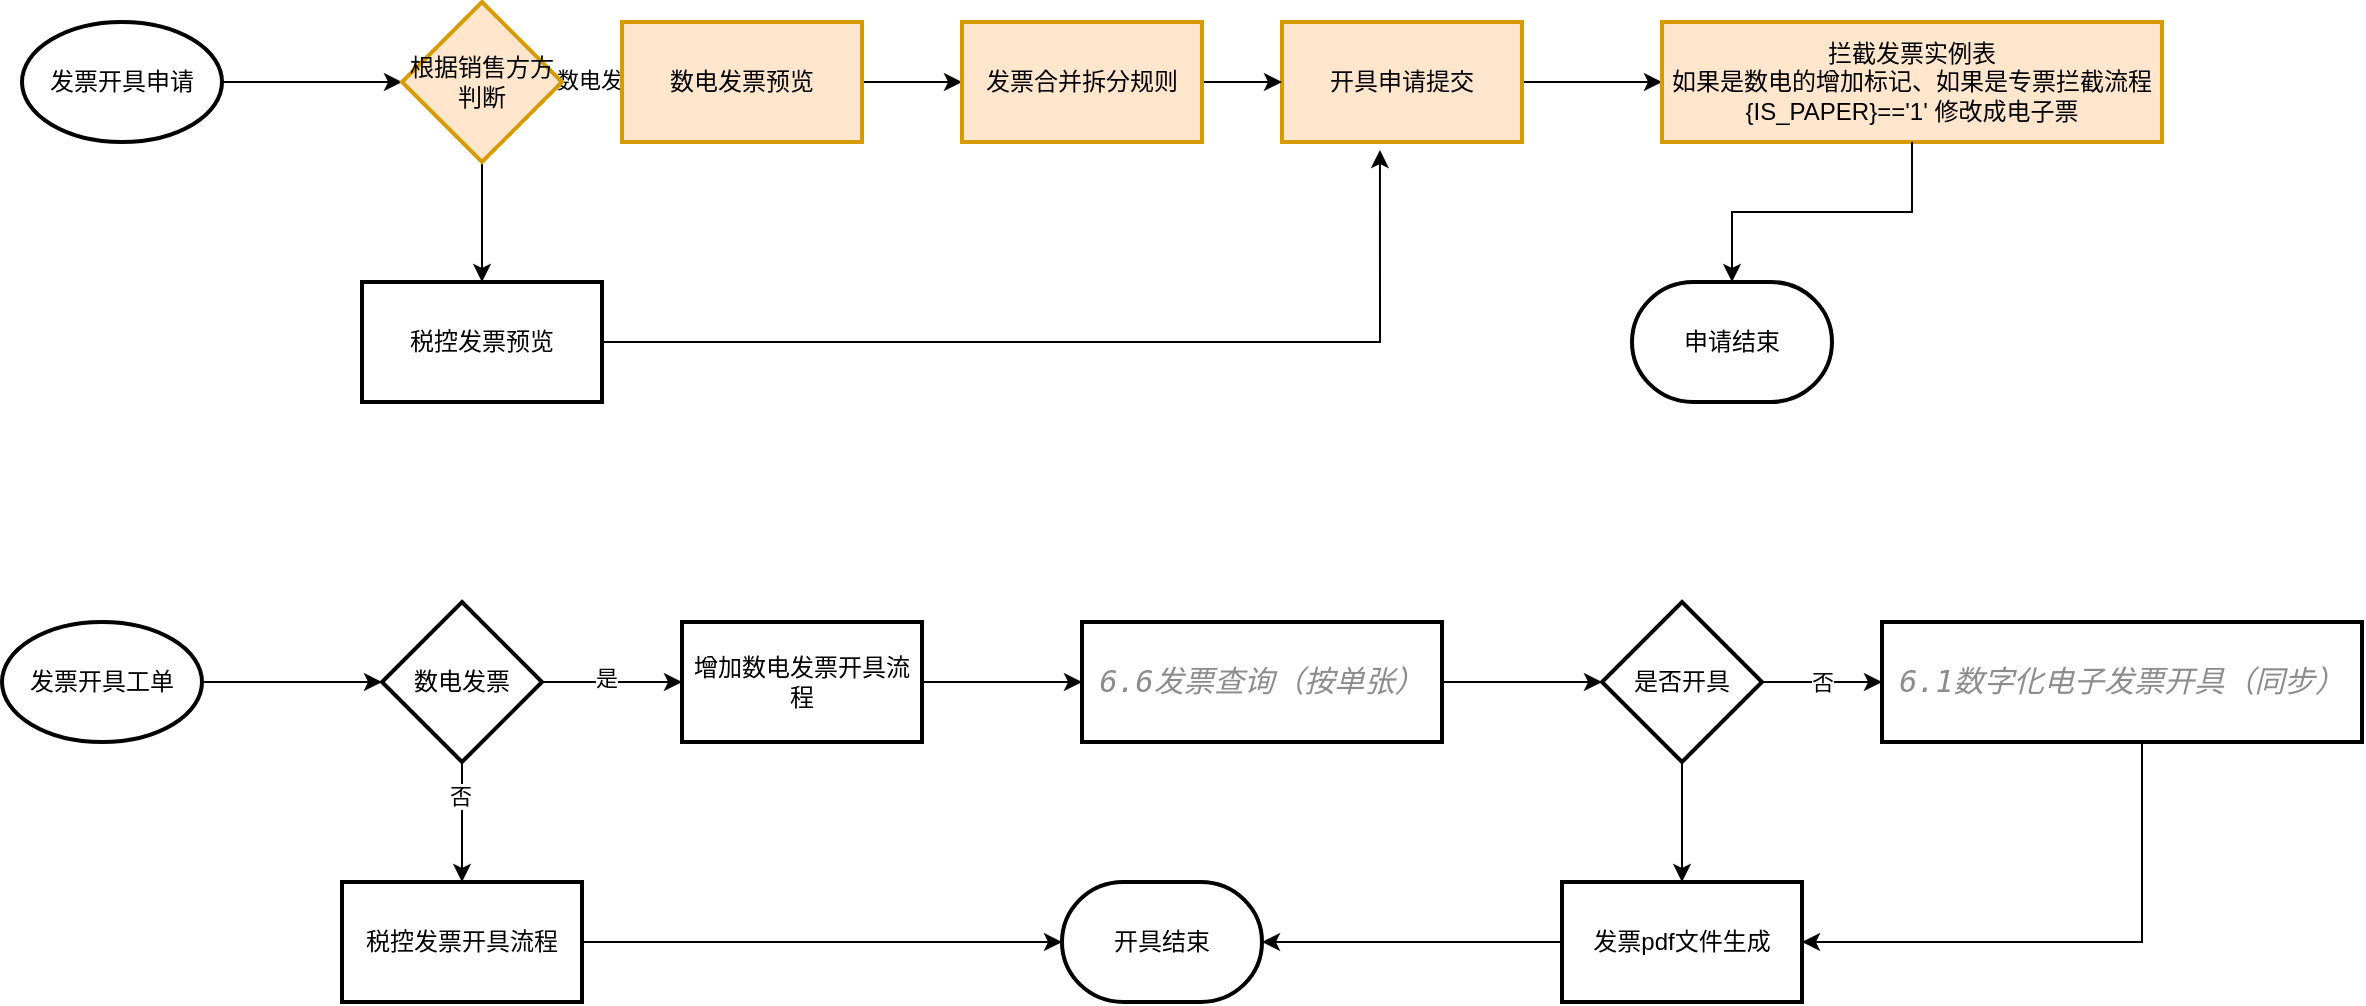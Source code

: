 <mxfile version="24.7.8">
  <diagram name="第 1 页" id="3UAAMPOmaUktBNUP9fB0">
    <mxGraphModel dx="1266" dy="605" grid="1" gridSize="10" guides="1" tooltips="1" connect="1" arrows="1" fold="1" page="1" pageScale="1" pageWidth="827" pageHeight="1169" math="0" shadow="0">
      <root>
        <mxCell id="0" />
        <mxCell id="1" parent="0" />
        <mxCell id="-Jz-nbpqpT1DS3PpgJbj-9" value="" style="edgeStyle=orthogonalEdgeStyle;rounded=0;orthogonalLoop=1;jettySize=auto;html=1;" edge="1" parent="1" source="-Jz-nbpqpT1DS3PpgJbj-1" target="-Jz-nbpqpT1DS3PpgJbj-8">
          <mxGeometry relative="1" as="geometry" />
        </mxCell>
        <mxCell id="-Jz-nbpqpT1DS3PpgJbj-1" value="发票开具申请" style="strokeWidth=2;html=1;shape=mxgraph.flowchart.start_1;whiteSpace=wrap;" vertex="1" parent="1">
          <mxGeometry x="60" y="200" width="100" height="60" as="geometry" />
        </mxCell>
        <mxCell id="-Jz-nbpqpT1DS3PpgJbj-11" value="" style="edgeStyle=orthogonalEdgeStyle;rounded=0;orthogonalLoop=1;jettySize=auto;html=1;" edge="1" parent="1" source="-Jz-nbpqpT1DS3PpgJbj-8" target="-Jz-nbpqpT1DS3PpgJbj-10">
          <mxGeometry relative="1" as="geometry" />
        </mxCell>
        <mxCell id="-Jz-nbpqpT1DS3PpgJbj-12" value="数电发票" style="edgeLabel;html=1;align=center;verticalAlign=middle;resizable=0;points=[];" vertex="1" connectable="0" parent="-Jz-nbpqpT1DS3PpgJbj-11">
          <mxGeometry x="-0.267" y="1" relative="1" as="geometry">
            <mxPoint as="offset" />
          </mxGeometry>
        </mxCell>
        <mxCell id="-Jz-nbpqpT1DS3PpgJbj-14" value="" style="edgeStyle=orthogonalEdgeStyle;rounded=0;orthogonalLoop=1;jettySize=auto;html=1;" edge="1" parent="1" source="-Jz-nbpqpT1DS3PpgJbj-8" target="-Jz-nbpqpT1DS3PpgJbj-13">
          <mxGeometry relative="1" as="geometry" />
        </mxCell>
        <mxCell id="-Jz-nbpqpT1DS3PpgJbj-8" value="根据销售方方判断" style="rhombus;whiteSpace=wrap;html=1;strokeWidth=2;fillColor=#ffe6cc;strokeColor=#d79b00;" vertex="1" parent="1">
          <mxGeometry x="250" y="190" width="80" height="80" as="geometry" />
        </mxCell>
        <mxCell id="-Jz-nbpqpT1DS3PpgJbj-57" value="" style="edgeStyle=orthogonalEdgeStyle;rounded=0;orthogonalLoop=1;jettySize=auto;html=1;" edge="1" parent="1" source="-Jz-nbpqpT1DS3PpgJbj-10" target="-Jz-nbpqpT1DS3PpgJbj-56">
          <mxGeometry relative="1" as="geometry" />
        </mxCell>
        <mxCell id="-Jz-nbpqpT1DS3PpgJbj-10" value="数电发票预览" style="whiteSpace=wrap;html=1;strokeWidth=2;fillColor=#ffe6cc;strokeColor=#d79b00;" vertex="1" parent="1">
          <mxGeometry x="360" y="200" width="120" height="60" as="geometry" />
        </mxCell>
        <mxCell id="-Jz-nbpqpT1DS3PpgJbj-13" value="税控发票预览" style="whiteSpace=wrap;html=1;strokeWidth=2;" vertex="1" parent="1">
          <mxGeometry x="230" y="330" width="120" height="60" as="geometry" />
        </mxCell>
        <mxCell id="-Jz-nbpqpT1DS3PpgJbj-18" value="" style="edgeStyle=orthogonalEdgeStyle;rounded=0;orthogonalLoop=1;jettySize=auto;html=1;" edge="1" parent="1" source="-Jz-nbpqpT1DS3PpgJbj-15" target="-Jz-nbpqpT1DS3PpgJbj-17">
          <mxGeometry relative="1" as="geometry" />
        </mxCell>
        <mxCell id="-Jz-nbpqpT1DS3PpgJbj-15" value="开具申请提交" style="whiteSpace=wrap;html=1;strokeWidth=2;fillColor=#ffe6cc;strokeColor=#d79b00;" vertex="1" parent="1">
          <mxGeometry x="690" y="200" width="120" height="60" as="geometry" />
        </mxCell>
        <mxCell id="-Jz-nbpqpT1DS3PpgJbj-17" value="拦截发票实例表&lt;div&gt;如果是数电的增加标记、如果是专票拦截流程{IS_PAPER}==&#39;1&#39; 修改成电子票&lt;/div&gt;" style="whiteSpace=wrap;html=1;strokeWidth=2;fillColor=#ffe6cc;strokeColor=#d79b00;" vertex="1" parent="1">
          <mxGeometry x="880" y="200" width="250" height="60" as="geometry" />
        </mxCell>
        <mxCell id="-Jz-nbpqpT1DS3PpgJbj-21" style="edgeStyle=orthogonalEdgeStyle;rounded=0;orthogonalLoop=1;jettySize=auto;html=1;entryX=0.408;entryY=1.067;entryDx=0;entryDy=0;entryPerimeter=0;" edge="1" parent="1" source="-Jz-nbpqpT1DS3PpgJbj-13" target="-Jz-nbpqpT1DS3PpgJbj-15">
          <mxGeometry relative="1" as="geometry" />
        </mxCell>
        <mxCell id="-Jz-nbpqpT1DS3PpgJbj-22" value="申请结束" style="strokeWidth=2;html=1;shape=mxgraph.flowchart.terminator;whiteSpace=wrap;" vertex="1" parent="1">
          <mxGeometry x="865" y="330" width="100" height="60" as="geometry" />
        </mxCell>
        <mxCell id="-Jz-nbpqpT1DS3PpgJbj-23" style="edgeStyle=orthogonalEdgeStyle;rounded=0;orthogonalLoop=1;jettySize=auto;html=1;entryX=0.5;entryY=0;entryDx=0;entryDy=0;entryPerimeter=0;" edge="1" parent="1" source="-Jz-nbpqpT1DS3PpgJbj-17" target="-Jz-nbpqpT1DS3PpgJbj-22">
          <mxGeometry relative="1" as="geometry" />
        </mxCell>
        <mxCell id="-Jz-nbpqpT1DS3PpgJbj-28" value="" style="edgeStyle=orthogonalEdgeStyle;rounded=0;orthogonalLoop=1;jettySize=auto;html=1;" edge="1" parent="1" source="-Jz-nbpqpT1DS3PpgJbj-24" target="-Jz-nbpqpT1DS3PpgJbj-27">
          <mxGeometry relative="1" as="geometry" />
        </mxCell>
        <mxCell id="-Jz-nbpqpT1DS3PpgJbj-24" value="发票开具工单" style="strokeWidth=2;html=1;shape=mxgraph.flowchart.start_1;whiteSpace=wrap;" vertex="1" parent="1">
          <mxGeometry x="50" y="500" width="100" height="60" as="geometry" />
        </mxCell>
        <mxCell id="-Jz-nbpqpT1DS3PpgJbj-30" value="" style="edgeStyle=orthogonalEdgeStyle;rounded=0;orthogonalLoop=1;jettySize=auto;html=1;" edge="1" parent="1" source="-Jz-nbpqpT1DS3PpgJbj-27" target="-Jz-nbpqpT1DS3PpgJbj-29">
          <mxGeometry relative="1" as="geometry" />
        </mxCell>
        <mxCell id="-Jz-nbpqpT1DS3PpgJbj-34" value="是" style="edgeLabel;html=1;align=center;verticalAlign=middle;resizable=0;points=[];" vertex="1" connectable="0" parent="-Jz-nbpqpT1DS3PpgJbj-30">
          <mxGeometry x="-0.086" y="2" relative="1" as="geometry">
            <mxPoint as="offset" />
          </mxGeometry>
        </mxCell>
        <mxCell id="-Jz-nbpqpT1DS3PpgJbj-33" value="" style="edgeStyle=orthogonalEdgeStyle;rounded=0;orthogonalLoop=1;jettySize=auto;html=1;" edge="1" parent="1" source="-Jz-nbpqpT1DS3PpgJbj-27" target="-Jz-nbpqpT1DS3PpgJbj-32">
          <mxGeometry relative="1" as="geometry" />
        </mxCell>
        <mxCell id="-Jz-nbpqpT1DS3PpgJbj-35" value="否" style="edgeLabel;html=1;align=center;verticalAlign=middle;resizable=0;points=[];" vertex="1" connectable="0" parent="-Jz-nbpqpT1DS3PpgJbj-33">
          <mxGeometry x="-0.45" y="-1" relative="1" as="geometry">
            <mxPoint as="offset" />
          </mxGeometry>
        </mxCell>
        <mxCell id="-Jz-nbpqpT1DS3PpgJbj-27" value="数电发票" style="rhombus;whiteSpace=wrap;html=1;strokeWidth=2;" vertex="1" parent="1">
          <mxGeometry x="240" y="490" width="80" height="80" as="geometry" />
        </mxCell>
        <mxCell id="-Jz-nbpqpT1DS3PpgJbj-37" value="" style="edgeStyle=orthogonalEdgeStyle;rounded=0;orthogonalLoop=1;jettySize=auto;html=1;" edge="1" parent="1" source="-Jz-nbpqpT1DS3PpgJbj-29" target="-Jz-nbpqpT1DS3PpgJbj-36">
          <mxGeometry relative="1" as="geometry" />
        </mxCell>
        <mxCell id="-Jz-nbpqpT1DS3PpgJbj-29" value="增加数电发票开具流程" style="whiteSpace=wrap;html=1;strokeWidth=2;" vertex="1" parent="1">
          <mxGeometry x="390" y="500" width="120" height="60" as="geometry" />
        </mxCell>
        <mxCell id="-Jz-nbpqpT1DS3PpgJbj-32" value="税控发票开具流程" style="whiteSpace=wrap;html=1;strokeWidth=2;" vertex="1" parent="1">
          <mxGeometry x="220" y="630" width="120" height="60" as="geometry" />
        </mxCell>
        <mxCell id="-Jz-nbpqpT1DS3PpgJbj-41" value="" style="edgeStyle=orthogonalEdgeStyle;rounded=0;orthogonalLoop=1;jettySize=auto;html=1;" edge="1" parent="1" source="-Jz-nbpqpT1DS3PpgJbj-36" target="-Jz-nbpqpT1DS3PpgJbj-40">
          <mxGeometry relative="1" as="geometry" />
        </mxCell>
        <mxCell id="-Jz-nbpqpT1DS3PpgJbj-36" value="&lt;div style=&quot;background-color:#ffffff;color:#080808&quot;&gt;&lt;pre style=&quot;font-family:&#39;JetBrains Mono&#39;,monospace;font-size:11.3pt;&quot;&gt;&lt;span style=&quot;color:#8c8c8c;font-style:italic;&quot;&gt;6.6&lt;/span&gt;&lt;span style=&quot;color:#8c8c8c;font-style:italic;font-family:&#39;Menlo-Regular&#39;,monospace;&quot;&gt;发票查询（按单张）&lt;/span&gt;&lt;/pre&gt;&lt;/div&gt;" style="whiteSpace=wrap;html=1;strokeWidth=2;" vertex="1" parent="1">
          <mxGeometry x="590" y="500" width="180" height="60" as="geometry" />
        </mxCell>
        <mxCell id="-Jz-nbpqpT1DS3PpgJbj-43" value="" style="edgeStyle=orthogonalEdgeStyle;rounded=0;orthogonalLoop=1;jettySize=auto;html=1;" edge="1" parent="1" source="-Jz-nbpqpT1DS3PpgJbj-40" target="-Jz-nbpqpT1DS3PpgJbj-42">
          <mxGeometry relative="1" as="geometry" />
        </mxCell>
        <mxCell id="-Jz-nbpqpT1DS3PpgJbj-44" value="否" style="edgeLabel;html=1;align=center;verticalAlign=middle;resizable=0;points=[];" vertex="1" connectable="0" parent="-Jz-nbpqpT1DS3PpgJbj-43">
          <mxGeometry relative="1" as="geometry">
            <mxPoint as="offset" />
          </mxGeometry>
        </mxCell>
        <mxCell id="-Jz-nbpqpT1DS3PpgJbj-50" value="" style="edgeStyle=orthogonalEdgeStyle;rounded=0;orthogonalLoop=1;jettySize=auto;html=1;" edge="1" parent="1" source="-Jz-nbpqpT1DS3PpgJbj-40" target="-Jz-nbpqpT1DS3PpgJbj-48">
          <mxGeometry relative="1" as="geometry" />
        </mxCell>
        <mxCell id="-Jz-nbpqpT1DS3PpgJbj-40" value="是否开具" style="rhombus;whiteSpace=wrap;html=1;strokeWidth=2;" vertex="1" parent="1">
          <mxGeometry x="850" y="490" width="80" height="80" as="geometry" />
        </mxCell>
        <mxCell id="-Jz-nbpqpT1DS3PpgJbj-51" style="edgeStyle=orthogonalEdgeStyle;rounded=0;orthogonalLoop=1;jettySize=auto;html=1;entryX=1;entryY=0.5;entryDx=0;entryDy=0;" edge="1" parent="1" source="-Jz-nbpqpT1DS3PpgJbj-42" target="-Jz-nbpqpT1DS3PpgJbj-48">
          <mxGeometry relative="1" as="geometry">
            <Array as="points">
              <mxPoint x="1120" y="660" />
            </Array>
          </mxGeometry>
        </mxCell>
        <mxCell id="-Jz-nbpqpT1DS3PpgJbj-42" value="&lt;div style=&quot;background-color:#ffffff;color:#080808&quot;&gt;&lt;pre style=&quot;font-family:&#39;JetBrains Mono&#39;,monospace;font-size:11.3pt;&quot;&gt;&lt;span style=&quot;color:#8c8c8c;font-style:italic;&quot;&gt;6.1&lt;/span&gt;&lt;span style=&quot;color:#8c8c8c;font-style:italic;font-family:&#39;Menlo-Regular&#39;,monospace;&quot;&gt;数字化电子发票开具（同步）&lt;/span&gt;&lt;/pre&gt;&lt;/div&gt;" style="whiteSpace=wrap;html=1;strokeWidth=2;" vertex="1" parent="1">
          <mxGeometry x="990" y="500" width="240" height="60" as="geometry" />
        </mxCell>
        <mxCell id="-Jz-nbpqpT1DS3PpgJbj-53" value="" style="edgeStyle=orthogonalEdgeStyle;rounded=0;orthogonalLoop=1;jettySize=auto;html=1;" edge="1" parent="1" source="-Jz-nbpqpT1DS3PpgJbj-48" target="-Jz-nbpqpT1DS3PpgJbj-52">
          <mxGeometry relative="1" as="geometry" />
        </mxCell>
        <mxCell id="-Jz-nbpqpT1DS3PpgJbj-48" value="发票pdf文件生成" style="whiteSpace=wrap;html=1;strokeWidth=2;" vertex="1" parent="1">
          <mxGeometry x="830" y="630" width="120" height="60" as="geometry" />
        </mxCell>
        <mxCell id="-Jz-nbpqpT1DS3PpgJbj-52" value="开具结束" style="strokeWidth=2;html=1;shape=mxgraph.flowchart.terminator;whiteSpace=wrap;" vertex="1" parent="1">
          <mxGeometry x="580" y="630" width="100" height="60" as="geometry" />
        </mxCell>
        <mxCell id="-Jz-nbpqpT1DS3PpgJbj-54" style="edgeStyle=orthogonalEdgeStyle;rounded=0;orthogonalLoop=1;jettySize=auto;html=1;entryX=0;entryY=0.5;entryDx=0;entryDy=0;entryPerimeter=0;" edge="1" parent="1" source="-Jz-nbpqpT1DS3PpgJbj-32" target="-Jz-nbpqpT1DS3PpgJbj-52">
          <mxGeometry relative="1" as="geometry" />
        </mxCell>
        <mxCell id="-Jz-nbpqpT1DS3PpgJbj-58" value="" style="edgeStyle=orthogonalEdgeStyle;rounded=0;orthogonalLoop=1;jettySize=auto;html=1;" edge="1" parent="1" source="-Jz-nbpqpT1DS3PpgJbj-56" target="-Jz-nbpqpT1DS3PpgJbj-15">
          <mxGeometry relative="1" as="geometry" />
        </mxCell>
        <mxCell id="-Jz-nbpqpT1DS3PpgJbj-56" value="发票合并拆分规则" style="whiteSpace=wrap;html=1;fillColor=#ffe6cc;strokeColor=#d79b00;strokeWidth=2;" vertex="1" parent="1">
          <mxGeometry x="530" y="200" width="120" height="60" as="geometry" />
        </mxCell>
      </root>
    </mxGraphModel>
  </diagram>
</mxfile>
